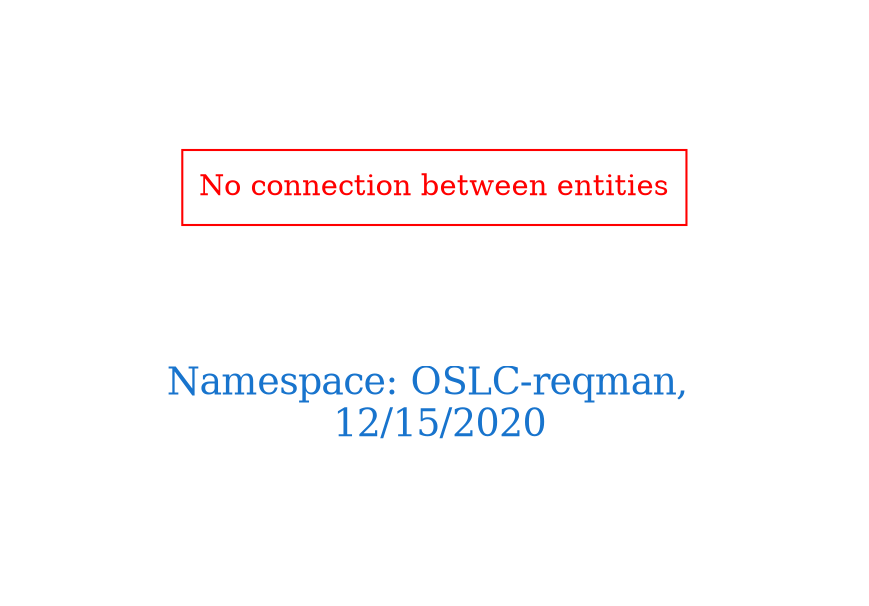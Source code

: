 digraph OGIT_ontology {
 graph [ rankdir= LR,pad=1 
fontsize = 18,
fontcolor= dodgerblue3,label = "\n\n\nNamespace: OSLC-reqman, \n 12/15/2020"];
node[shape=polygon];
edge [  color="gray81"];

"No connection between entities" [fontcolor = "red",color="red", shape="polygon"]
}

